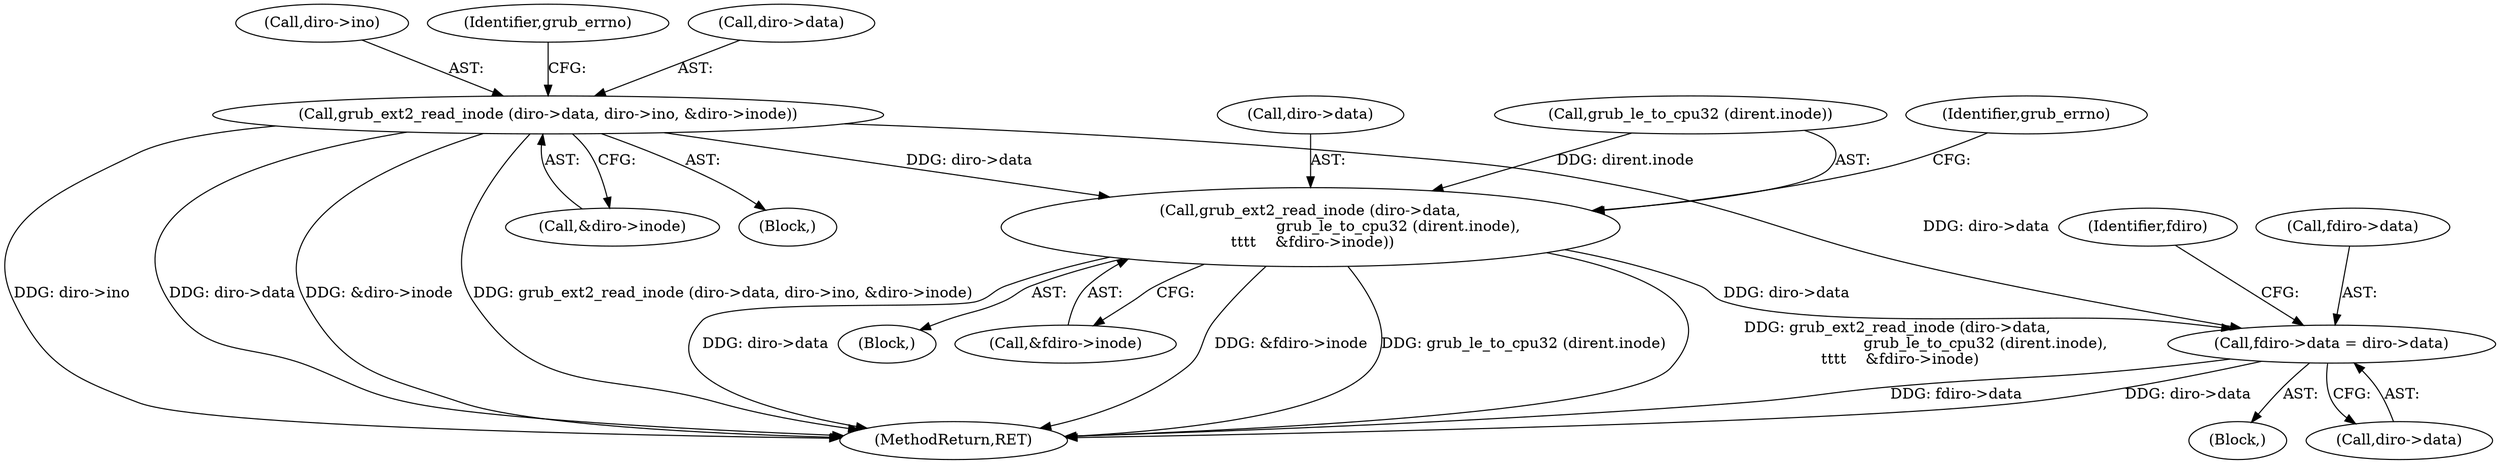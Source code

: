 digraph "0_radare2_796dd28aaa6b9fa76d99c42c4d5ff8b257cc2191_0@API" {
"1000123" [label="(Call,grub_ext2_read_inode (diro->data, diro->ino, &diro->inode))"];
"1000215" [label="(Call,fdiro->data = diro->data)"];
"1000280" [label="(Call,grub_ext2_read_inode (diro->data,\n                                     grub_le_to_cpu32 (dirent.inode),\n \t\t\t\t    &fdiro->inode))"];
"1000219" [label="(Call,diro->data)"];
"1000280" [label="(Call,grub_ext2_read_inode (diro->data,\n                                     grub_le_to_cpu32 (dirent.inode),\n \t\t\t\t    &fdiro->inode))"];
"1000127" [label="(Call,diro->ino)"];
"1000130" [label="(Call,&diro->inode)"];
"1000215" [label="(Call,fdiro->data = diro->data)"];
"1000135" [label="(Identifier,grub_errno)"];
"1000181" [label="(Block,)"];
"1000124" [label="(Call,diro->data)"];
"1000123" [label="(Call,grub_ext2_read_inode (diro->data, diro->ino, &diro->inode))"];
"1000224" [label="(Identifier,fdiro)"];
"1000364" [label="(MethodReturn,RET)"];
"1000279" [label="(Block,)"];
"1000288" [label="(Call,&fdiro->inode)"];
"1000281" [label="(Call,diro->data)"];
"1000284" [label="(Call,grub_le_to_cpu32 (dirent.inode))"];
"1000122" [label="(Block,)"];
"1000216" [label="(Call,fdiro->data)"];
"1000293" [label="(Identifier,grub_errno)"];
"1000123" -> "1000122"  [label="AST: "];
"1000123" -> "1000130"  [label="CFG: "];
"1000124" -> "1000123"  [label="AST: "];
"1000127" -> "1000123"  [label="AST: "];
"1000130" -> "1000123"  [label="AST: "];
"1000135" -> "1000123"  [label="CFG: "];
"1000123" -> "1000364"  [label="DDG: &diro->inode"];
"1000123" -> "1000364"  [label="DDG: grub_ext2_read_inode (diro->data, diro->ino, &diro->inode)"];
"1000123" -> "1000364"  [label="DDG: diro->ino"];
"1000123" -> "1000364"  [label="DDG: diro->data"];
"1000123" -> "1000215"  [label="DDG: diro->data"];
"1000123" -> "1000280"  [label="DDG: diro->data"];
"1000215" -> "1000181"  [label="AST: "];
"1000215" -> "1000219"  [label="CFG: "];
"1000216" -> "1000215"  [label="AST: "];
"1000219" -> "1000215"  [label="AST: "];
"1000224" -> "1000215"  [label="CFG: "];
"1000215" -> "1000364"  [label="DDG: fdiro->data"];
"1000215" -> "1000364"  [label="DDG: diro->data"];
"1000280" -> "1000215"  [label="DDG: diro->data"];
"1000280" -> "1000279"  [label="AST: "];
"1000280" -> "1000288"  [label="CFG: "];
"1000281" -> "1000280"  [label="AST: "];
"1000284" -> "1000280"  [label="AST: "];
"1000288" -> "1000280"  [label="AST: "];
"1000293" -> "1000280"  [label="CFG: "];
"1000280" -> "1000364"  [label="DDG: grub_le_to_cpu32 (dirent.inode)"];
"1000280" -> "1000364"  [label="DDG: grub_ext2_read_inode (diro->data,\n                                     grub_le_to_cpu32 (dirent.inode),\n \t\t\t\t    &fdiro->inode)"];
"1000280" -> "1000364"  [label="DDG: diro->data"];
"1000280" -> "1000364"  [label="DDG: &fdiro->inode"];
"1000284" -> "1000280"  [label="DDG: dirent.inode"];
}
